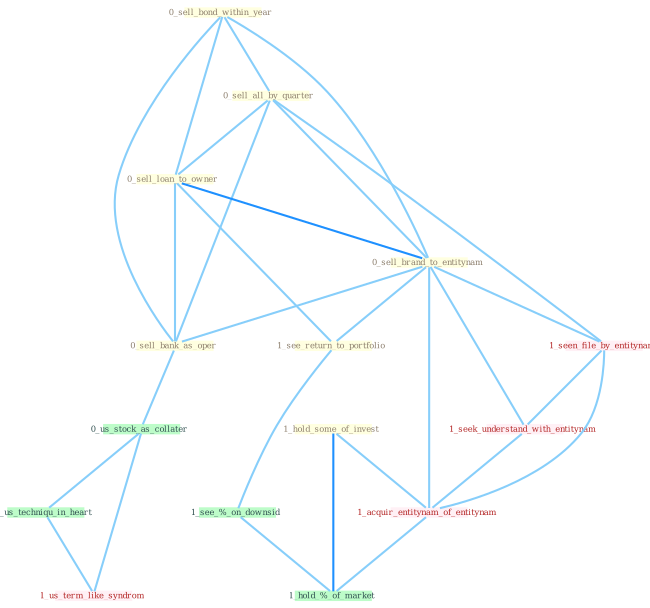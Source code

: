 Graph G{ 
    node
    [shape=polygon,style=filled,width=.5,height=.06,color="#BDFCC9",fixedsize=true,fontsize=4,
    fontcolor="#2f4f4f"];
    {node
    [color="#ffffe0", fontcolor="#8b7d6b"] "0_sell_bond_within_year " "0_sell_all_by_quarter " "1_hold_some_of_invest " "0_sell_loan_to_owner " "0_sell_brand_to_entitynam " "0_sell_bank_as_oper " "1_see_return_to_portfolio "}
{node [color="#fff0f5", fontcolor="#b22222"] "1_seen_file_by_entitynam " "1_seek_understand_with_entitynam " "1_acquir_entitynam_of_entitynam " "1_us_term_like_syndrom "}
edge [color="#B0E2FF"];

	"0_sell_bond_within_year " -- "0_sell_all_by_quarter " [w="1", color="#87cefa" ];
	"0_sell_bond_within_year " -- "0_sell_loan_to_owner " [w="1", color="#87cefa" ];
	"0_sell_bond_within_year " -- "0_sell_brand_to_entitynam " [w="1", color="#87cefa" ];
	"0_sell_bond_within_year " -- "0_sell_bank_as_oper " [w="1", color="#87cefa" ];
	"0_sell_all_by_quarter " -- "0_sell_loan_to_owner " [w="1", color="#87cefa" ];
	"0_sell_all_by_quarter " -- "0_sell_brand_to_entitynam " [w="1", color="#87cefa" ];
	"0_sell_all_by_quarter " -- "0_sell_bank_as_oper " [w="1", color="#87cefa" ];
	"0_sell_all_by_quarter " -- "1_seen_file_by_entitynam " [w="1", color="#87cefa" ];
	"1_hold_some_of_invest " -- "1_acquir_entitynam_of_entitynam " [w="1", color="#87cefa" ];
	"1_hold_some_of_invest " -- "1_hold_%_of_market " [w="2", color="#1e90ff" , len=0.8];
	"0_sell_loan_to_owner " -- "0_sell_brand_to_entitynam " [w="2", color="#1e90ff" , len=0.8];
	"0_sell_loan_to_owner " -- "0_sell_bank_as_oper " [w="1", color="#87cefa" ];
	"0_sell_loan_to_owner " -- "1_see_return_to_portfolio " [w="1", color="#87cefa" ];
	"0_sell_brand_to_entitynam " -- "0_sell_bank_as_oper " [w="1", color="#87cefa" ];
	"0_sell_brand_to_entitynam " -- "1_see_return_to_portfolio " [w="1", color="#87cefa" ];
	"0_sell_brand_to_entitynam " -- "1_seen_file_by_entitynam " [w="1", color="#87cefa" ];
	"0_sell_brand_to_entitynam " -- "1_seek_understand_with_entitynam " [w="1", color="#87cefa" ];
	"0_sell_brand_to_entitynam " -- "1_acquir_entitynam_of_entitynam " [w="1", color="#87cefa" ];
	"0_sell_bank_as_oper " -- "0_us_stock_as_collater " [w="1", color="#87cefa" ];
	"1_see_return_to_portfolio " -- "1_see_%_on_downsid " [w="1", color="#87cefa" ];
	"1_seen_file_by_entitynam " -- "1_seek_understand_with_entitynam " [w="1", color="#87cefa" ];
	"1_seen_file_by_entitynam " -- "1_acquir_entitynam_of_entitynam " [w="1", color="#87cefa" ];
	"0_us_stock_as_collater " -- "0_us_techniqu_in_heart " [w="1", color="#87cefa" ];
	"0_us_stock_as_collater " -- "1_us_term_like_syndrom " [w="1", color="#87cefa" ];
	"1_seek_understand_with_entitynam " -- "1_acquir_entitynam_of_entitynam " [w="1", color="#87cefa" ];
	"1_acquir_entitynam_of_entitynam " -- "1_hold_%_of_market " [w="1", color="#87cefa" ];
	"0_us_techniqu_in_heart " -- "1_us_term_like_syndrom " [w="1", color="#87cefa" ];
	"1_see_%_on_downsid " -- "1_hold_%_of_market " [w="1", color="#87cefa" ];
}